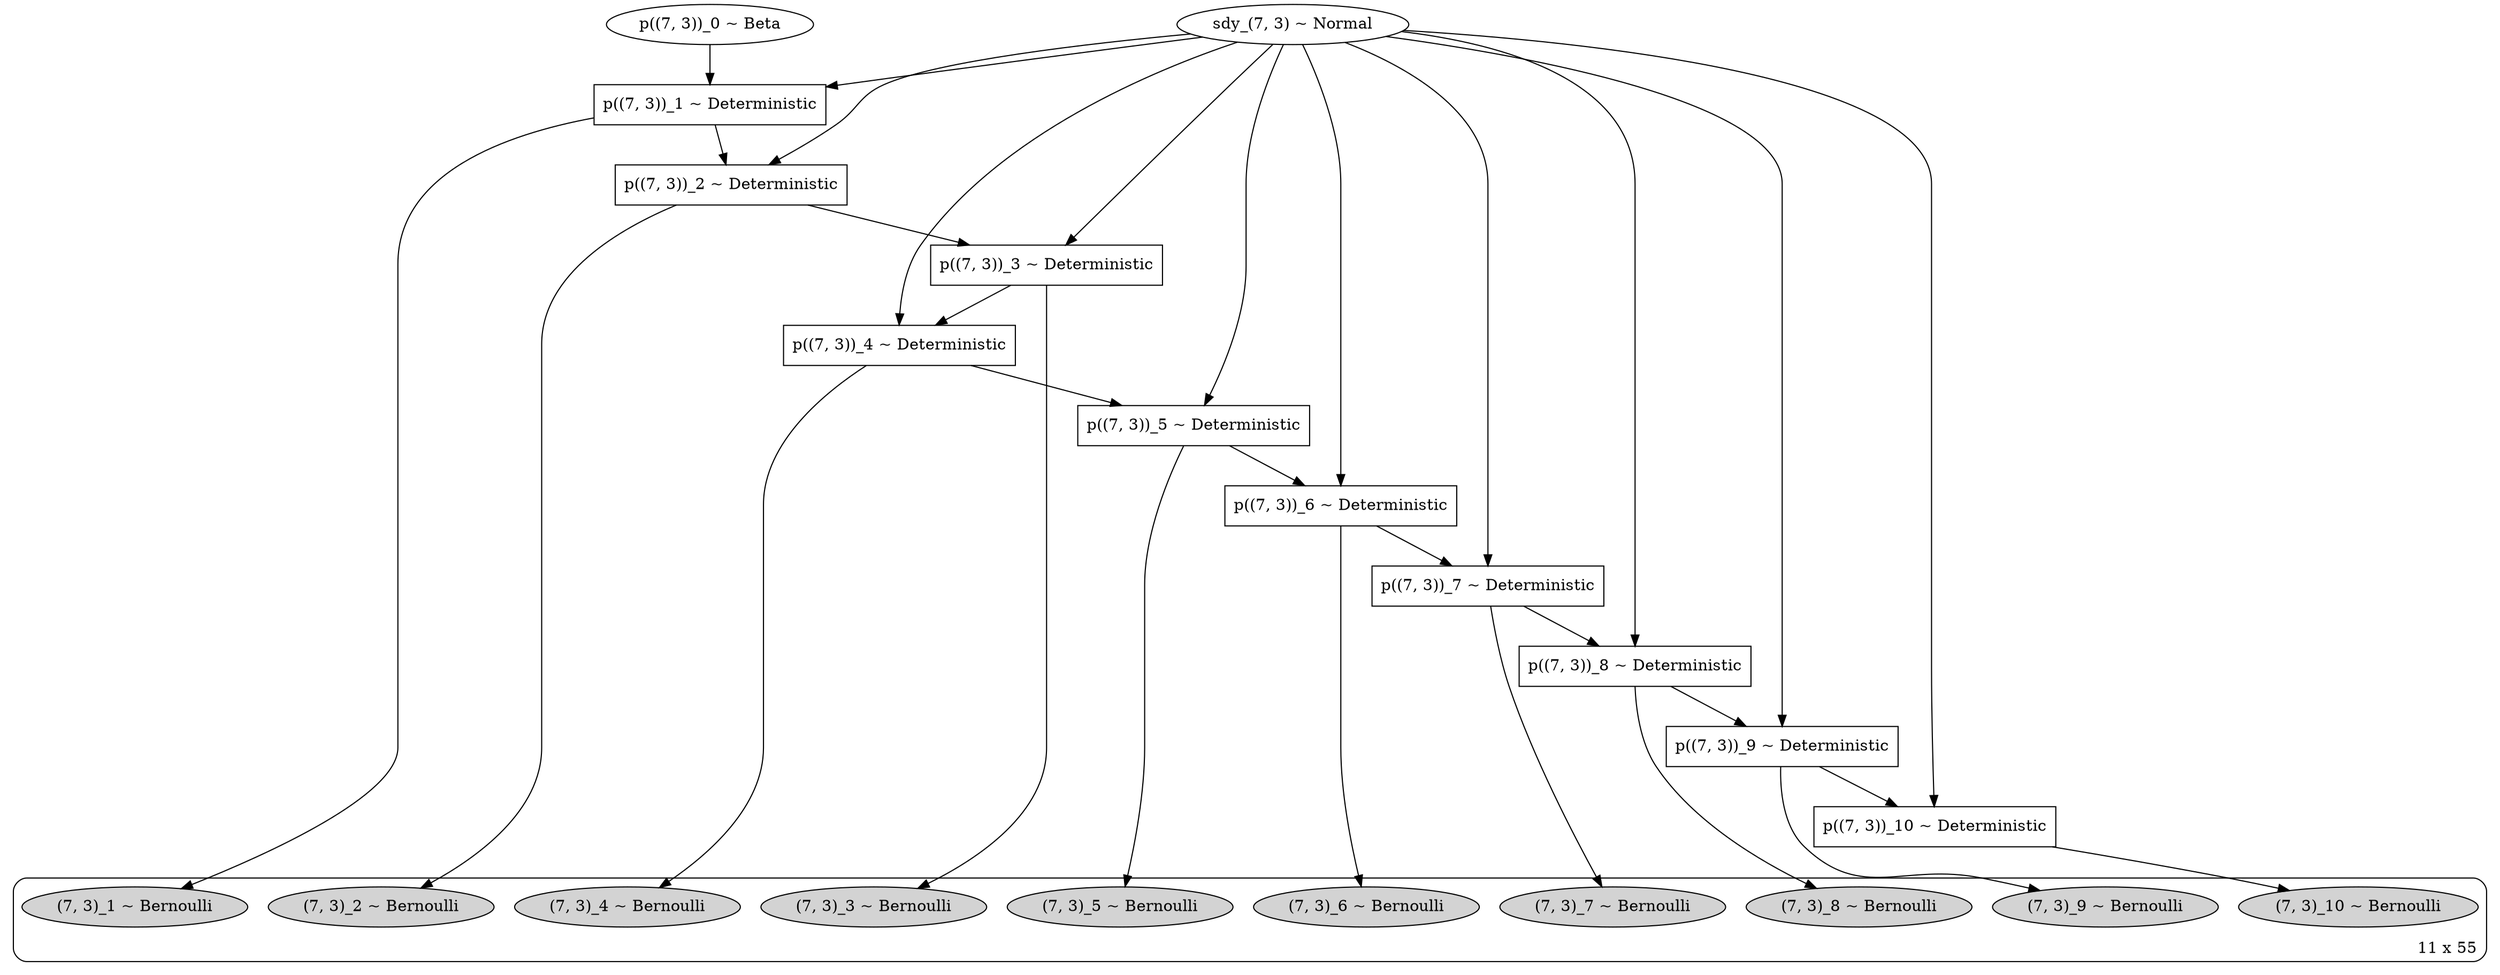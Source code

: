 digraph {
	subgraph "cluster11 x 55" {
		"(7, 3)_6" [label="(7, 3)_6 ~ Bernoulli" style=filled]
		"(7, 3)_7" [label="(7, 3)_7 ~ Bernoulli" style=filled]
		"(7, 3)_4" [label="(7, 3)_4 ~ Bernoulli" style=filled]
		"(7, 3)_5" [label="(7, 3)_5 ~ Bernoulli" style=filled]
		"(7, 3)_2" [label="(7, 3)_2 ~ Bernoulli" style=filled]
		"(7, 3)_3" [label="(7, 3)_3 ~ Bernoulli" style=filled]
		"(7, 3)_1" [label="(7, 3)_1 ~ Bernoulli" style=filled]
		"(7, 3)_8" [label="(7, 3)_8 ~ Bernoulli" style=filled]
		"(7, 3)_9" [label="(7, 3)_9 ~ Bernoulli" style=filled]
		"(7, 3)_10" [label="(7, 3)_10 ~ Bernoulli" style=filled]
		label="11 x 55" labeljust=r labelloc=b style=rounded
	}
	"p((7, 3))_2" [label="p((7, 3))_2 ~ Deterministic" shape=box]
	"p((7, 3))_3" [label="p((7, 3))_3 ~ Deterministic" shape=box]
	"p((7, 3))_0" [label="p((7, 3))_0 ~ Beta"]
	"p((7, 3))_1" [label="p((7, 3))_1 ~ Deterministic" shape=box]
	"p((7, 3))_6" [label="p((7, 3))_6 ~ Deterministic" shape=box]
	"p((7, 3))_7" [label="p((7, 3))_7 ~ Deterministic" shape=box]
	"p((7, 3))_4" [label="p((7, 3))_4 ~ Deterministic" shape=box]
	"p((7, 3))_5" [label="p((7, 3))_5 ~ Deterministic" shape=box]
	"sdy_(7, 3)" [label="sdy_(7, 3) ~ Normal"]
	"p((7, 3))_8" [label="p((7, 3))_8 ~ Deterministic" shape=box]
	"p((7, 3))_9" [label="p((7, 3))_9 ~ Deterministic" shape=box]
	"p((7, 3))_10" [label="p((7, 3))_10 ~ Deterministic" shape=box]
	"p((7, 3))_6" -> "(7, 3)_6"
	"p((7, 3))_7" -> "(7, 3)_7"
	"p((7, 3))_4" -> "(7, 3)_4"
	"p((7, 3))_5" -> "(7, 3)_5"
	"p((7, 3))_2" -> "(7, 3)_2"
	"p((7, 3))_3" -> "(7, 3)_3"
	"p((7, 3))_1" -> "(7, 3)_1"
	"p((7, 3))_8" -> "(7, 3)_8"
	"p((7, 3))_9" -> "(7, 3)_9"
	"sdy_(7, 3)" -> "p((7, 3))_2"
	"p((7, 3))_1" -> "p((7, 3))_2"
	"sdy_(7, 3)" -> "p((7, 3))_3"
	"p((7, 3))_2" -> "p((7, 3))_3"
	"sdy_(7, 3)" -> "p((7, 3))_1"
	"p((7, 3))_0" -> "p((7, 3))_1"
	"sdy_(7, 3)" -> "p((7, 3))_6"
	"p((7, 3))_5" -> "p((7, 3))_6"
	"sdy_(7, 3)" -> "p((7, 3))_7"
	"p((7, 3))_6" -> "p((7, 3))_7"
	"sdy_(7, 3)" -> "p((7, 3))_4"
	"p((7, 3))_3" -> "p((7, 3))_4"
	"sdy_(7, 3)" -> "p((7, 3))_5"
	"p((7, 3))_4" -> "p((7, 3))_5"
	"sdy_(7, 3)" -> "p((7, 3))_8"
	"p((7, 3))_7" -> "p((7, 3))_8"
	"sdy_(7, 3)" -> "p((7, 3))_9"
	"p((7, 3))_8" -> "p((7, 3))_9"
	"sdy_(7, 3)" -> "p((7, 3))_10"
	"p((7, 3))_9" -> "p((7, 3))_10"
	"p((7, 3))_10" -> "(7, 3)_10"
}
